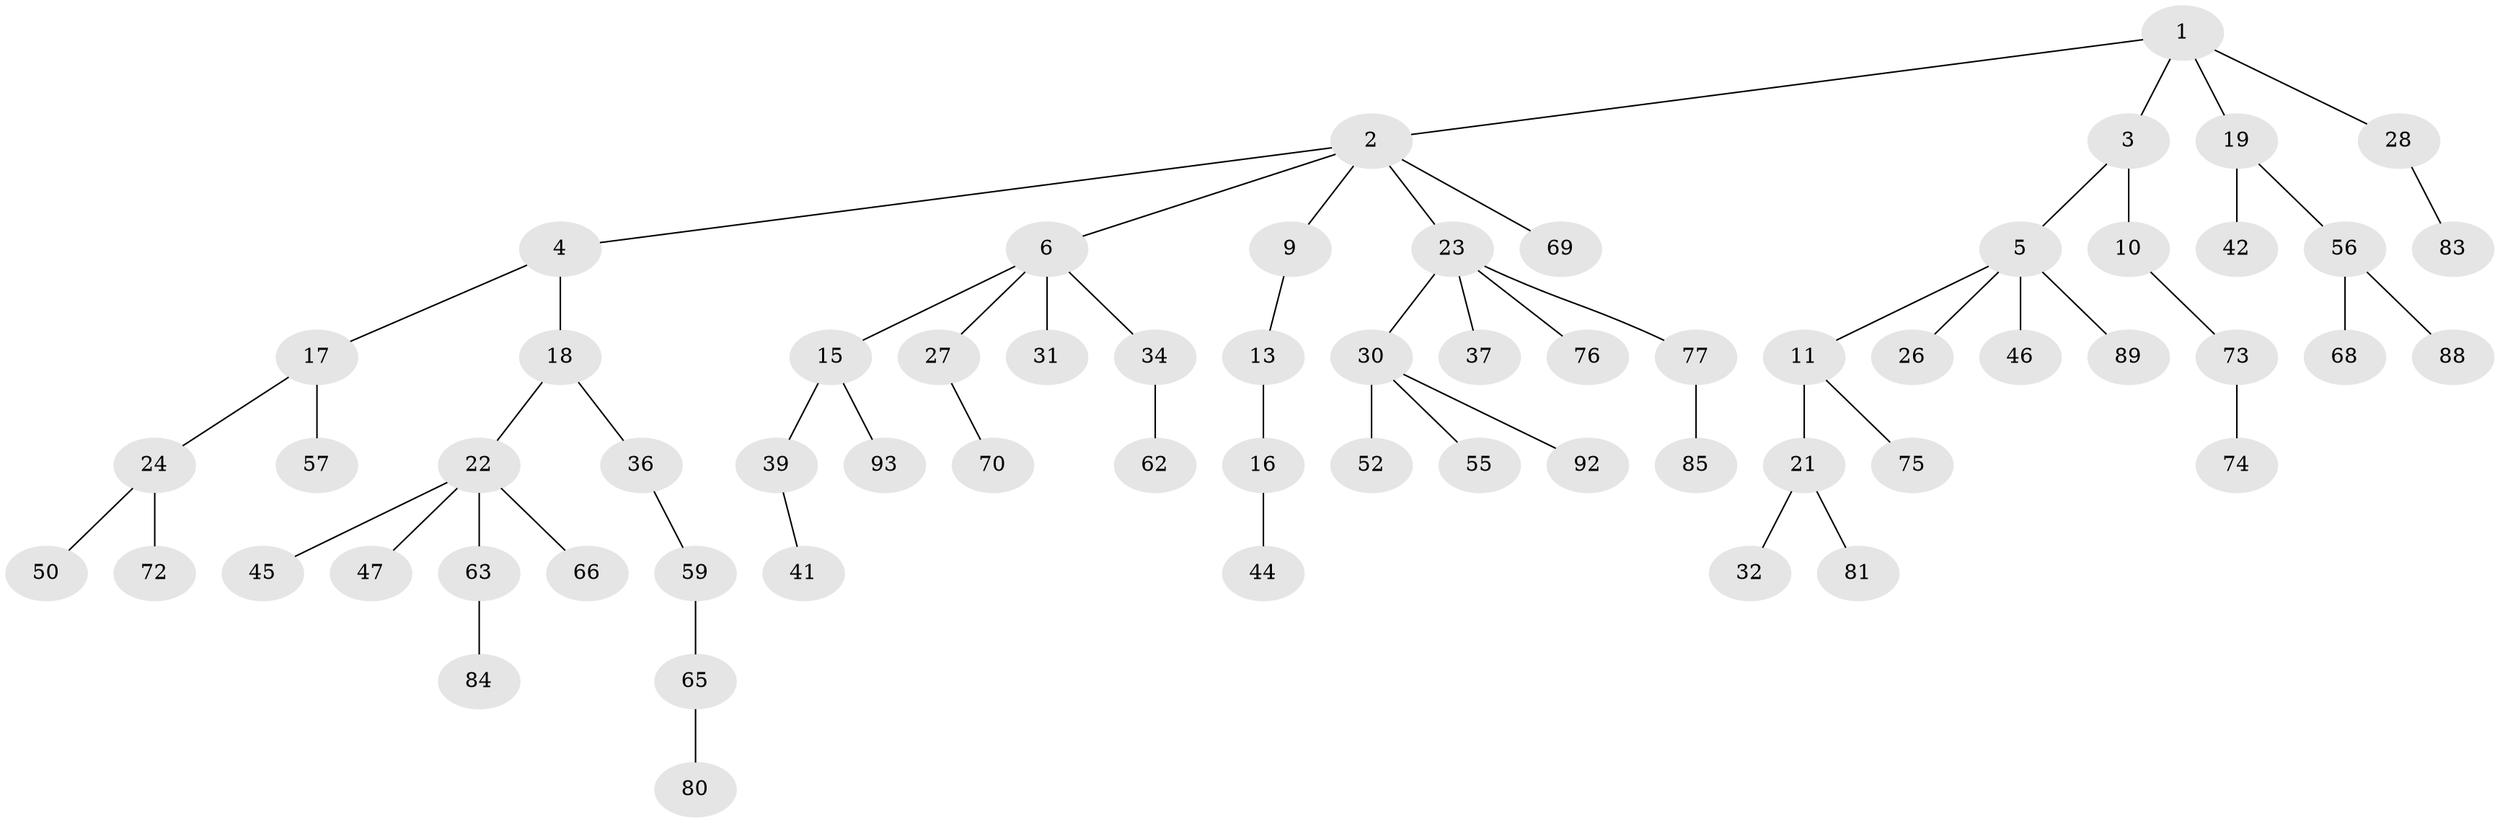 // original degree distribution, {5: 0.043010752688172046, 6: 0.021505376344086023, 3: 0.1935483870967742, 4: 0.043010752688172046, 2: 0.1827956989247312, 1: 0.5161290322580645}
// Generated by graph-tools (version 1.1) at 2025/11/02/27/25 16:11:28]
// undirected, 63 vertices, 62 edges
graph export_dot {
graph [start="1"]
  node [color=gray90,style=filled];
  1 [super="+33"];
  2 [super="+53"];
  3;
  4 [super="+12"];
  5 [super="+8"];
  6 [super="+7"];
  9 [super="+14"];
  10 [super="+87"];
  11 [super="+20"];
  13 [super="+35"];
  15 [super="+91"];
  16 [super="+25"];
  17 [super="+51"];
  18;
  19 [super="+54"];
  21 [super="+71"];
  22 [super="+48"];
  23 [super="+43"];
  24 [super="+64"];
  26;
  27 [super="+40"];
  28 [super="+29"];
  30 [super="+38"];
  31;
  32;
  34 [super="+79"];
  36 [super="+61"];
  37 [super="+49"];
  39 [super="+78"];
  41;
  42;
  44;
  45;
  46;
  47;
  50;
  52;
  55;
  56 [super="+58"];
  57;
  59 [super="+60"];
  62;
  63 [super="+82"];
  65 [super="+67"];
  66;
  68;
  69;
  70 [super="+86"];
  72;
  73 [super="+90"];
  74;
  75;
  76;
  77;
  80;
  81;
  83;
  84;
  85;
  88;
  89;
  92;
  93;
  1 -- 2;
  1 -- 3;
  1 -- 19;
  1 -- 28;
  2 -- 4;
  2 -- 6;
  2 -- 9;
  2 -- 23;
  2 -- 69;
  3 -- 5;
  3 -- 10;
  4 -- 17;
  4 -- 18;
  5 -- 11;
  5 -- 26;
  5 -- 46;
  5 -- 89;
  6 -- 34;
  6 -- 27;
  6 -- 15;
  6 -- 31;
  9 -- 13;
  10 -- 73;
  11 -- 21;
  11 -- 75;
  13 -- 16;
  15 -- 39;
  15 -- 93;
  16 -- 44;
  17 -- 24;
  17 -- 57;
  18 -- 22;
  18 -- 36;
  19 -- 42;
  19 -- 56;
  21 -- 32;
  21 -- 81;
  22 -- 45;
  22 -- 47;
  22 -- 66;
  22 -- 63;
  23 -- 30;
  23 -- 37;
  23 -- 76;
  23 -- 77;
  24 -- 50;
  24 -- 72;
  27 -- 70;
  28 -- 83;
  30 -- 52;
  30 -- 55;
  30 -- 92;
  34 -- 62;
  36 -- 59;
  39 -- 41;
  56 -- 68;
  56 -- 88;
  59 -- 65;
  63 -- 84;
  65 -- 80;
  73 -- 74;
  77 -- 85;
}
